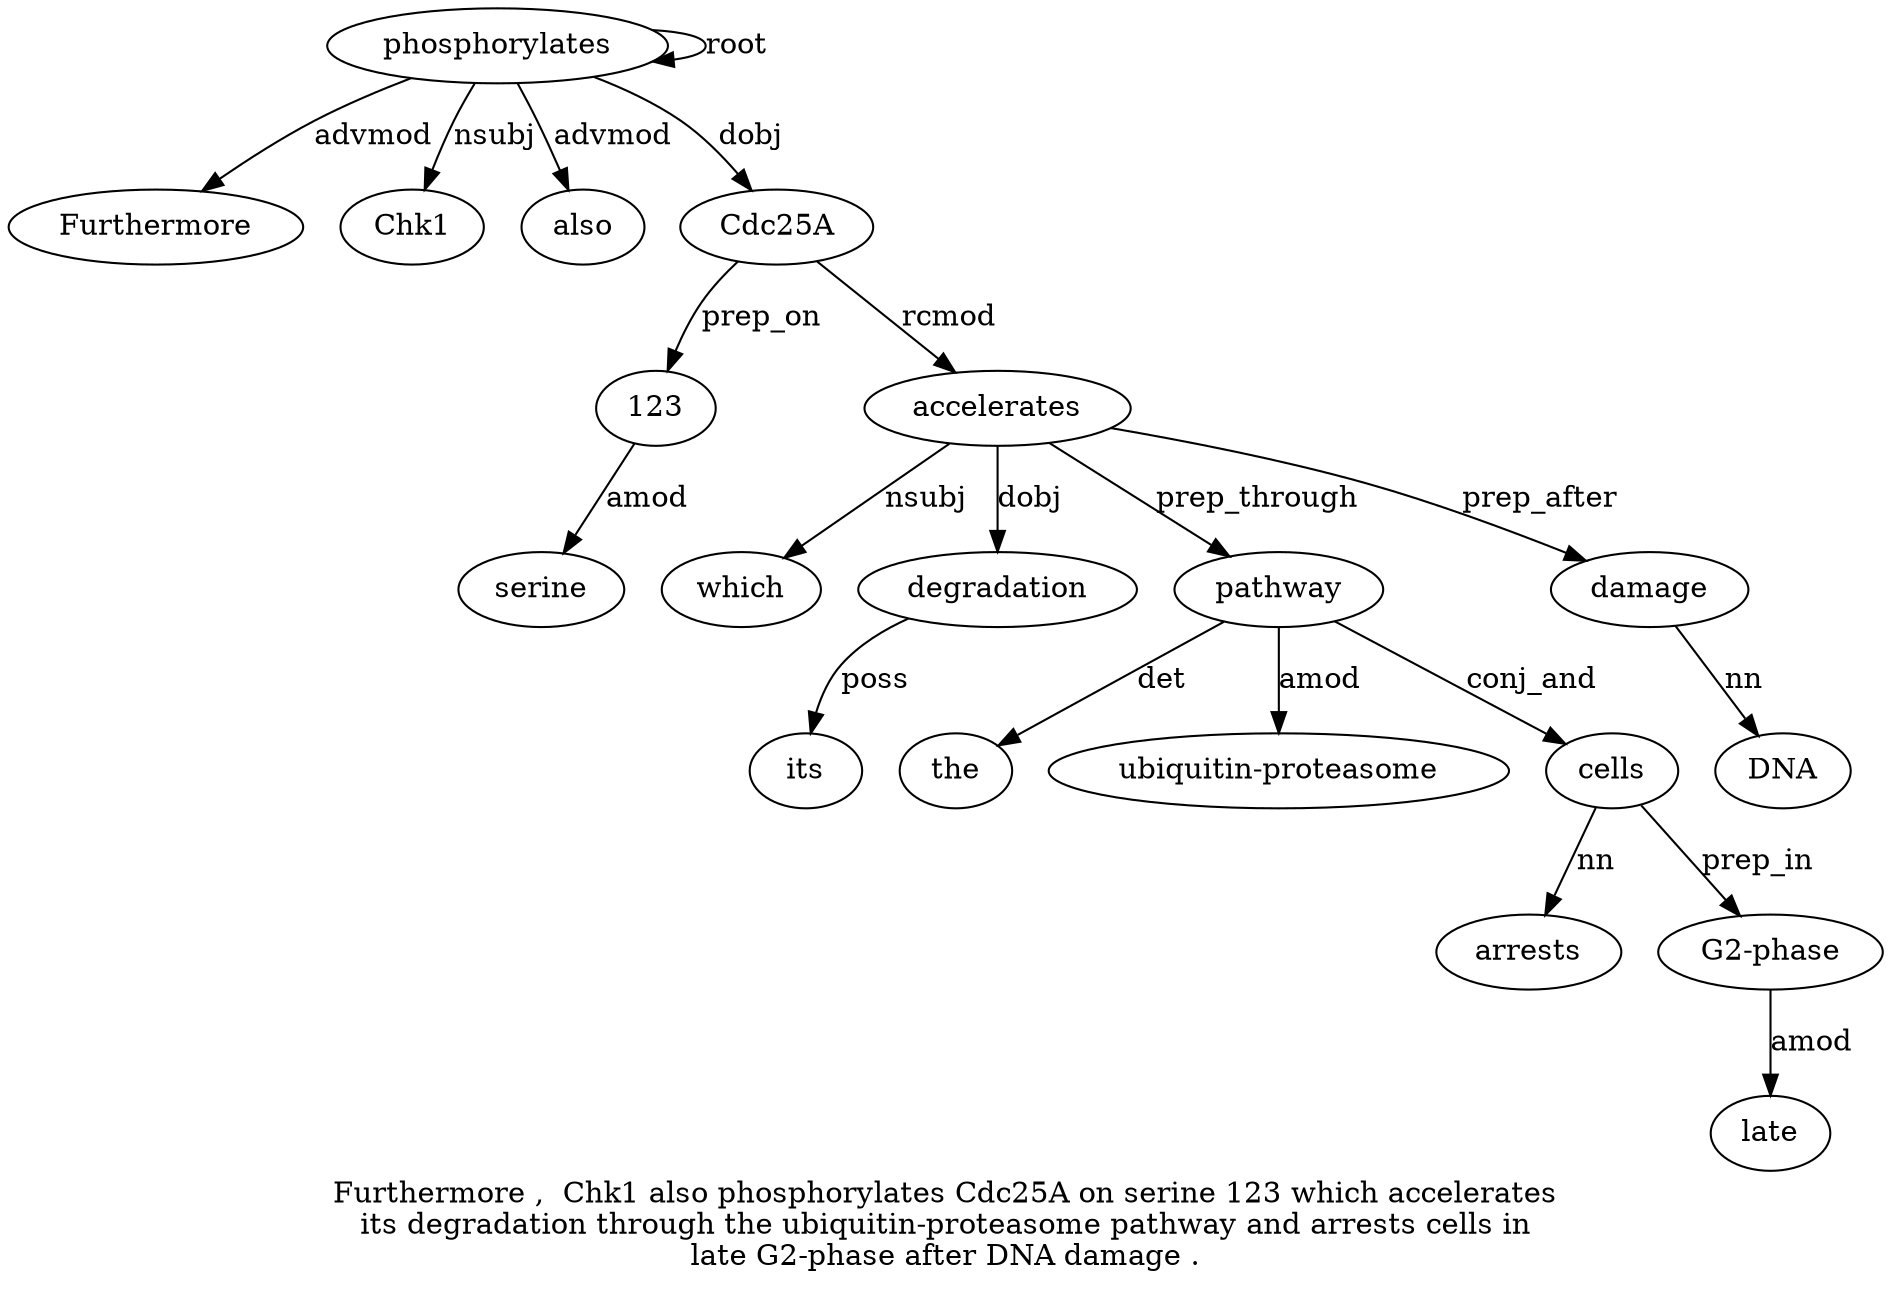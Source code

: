 digraph "Furthermore ,  Chk1 also phosphorylates Cdc25A on serine 123 which accelerates its degradation through the ubiquitin-proteasome pathway and arrests cells in late G2-phase after DNA damage ." {
label="Furthermore ,  Chk1 also phosphorylates Cdc25A on serine 123 which accelerates
its degradation through the ubiquitin-proteasome pathway and arrests cells in
late G2-phase after DNA damage .";
phosphorylates5 [style=filled, fillcolor=white, label=phosphorylates];
Furthermore1 [style=filled, fillcolor=white, label=Furthermore];
phosphorylates5 -> Furthermore1  [label=advmod];
Chk13 [style=filled, fillcolor=white, label=Chk1];
phosphorylates5 -> Chk13  [label=nsubj];
also4 [style=filled, fillcolor=white, label=also];
phosphorylates5 -> also4  [label=advmod];
phosphorylates5 -> phosphorylates5  [label=root];
Cdc25A6 [style=filled, fillcolor=white, label=Cdc25A];
phosphorylates5 -> Cdc25A6  [label=dobj];
1239 [style=filled, fillcolor=white, label=123];
serine8 [style=filled, fillcolor=white, label=serine];
1239 -> serine8  [label=amod];
Cdc25A6 -> 1239  [label=prep_on];
accelerates11 [style=filled, fillcolor=white, label=accelerates];
which10 [style=filled, fillcolor=white, label=which];
accelerates11 -> which10  [label=nsubj];
Cdc25A6 -> accelerates11  [label=rcmod];
degradation13 [style=filled, fillcolor=white, label=degradation];
its12 [style=filled, fillcolor=white, label=its];
degradation13 -> its12  [label=poss];
accelerates11 -> degradation13  [label=dobj];
pathway17 [style=filled, fillcolor=white, label=pathway];
the15 [style=filled, fillcolor=white, label=the];
pathway17 -> the15  [label=det];
"ubiquitin-proteasome16" [style=filled, fillcolor=white, label="ubiquitin-proteasome"];
pathway17 -> "ubiquitin-proteasome16"  [label=amod];
accelerates11 -> pathway17  [label=prep_through];
cells20 [style=filled, fillcolor=white, label=cells];
arrests19 [style=filled, fillcolor=white, label=arrests];
cells20 -> arrests19  [label=nn];
pathway17 -> cells20  [label=conj_and];
"G2-phase3" [style=filled, fillcolor=white, label="G2-phase"];
late22 [style=filled, fillcolor=white, label=late];
"G2-phase3" -> late22  [label=amod];
cells20 -> "G2-phase3"  [label=prep_in];
damage26 [style=filled, fillcolor=white, label=damage];
DNA25 [style=filled, fillcolor=white, label=DNA];
damage26 -> DNA25  [label=nn];
accelerates11 -> damage26  [label=prep_after];
}
